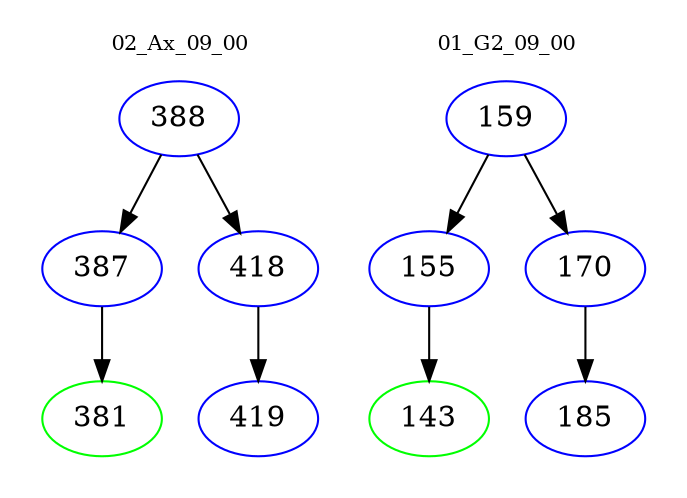 digraph{
subgraph cluster_0 {
color = white
label = "02_Ax_09_00";
fontsize=10;
T0_388 [label="388", color="blue"]
T0_388 -> T0_387 [color="black"]
T0_387 [label="387", color="blue"]
T0_387 -> T0_381 [color="black"]
T0_381 [label="381", color="green"]
T0_388 -> T0_418 [color="black"]
T0_418 [label="418", color="blue"]
T0_418 -> T0_419 [color="black"]
T0_419 [label="419", color="blue"]
}
subgraph cluster_1 {
color = white
label = "01_G2_09_00";
fontsize=10;
T1_159 [label="159", color="blue"]
T1_159 -> T1_155 [color="black"]
T1_155 [label="155", color="blue"]
T1_155 -> T1_143 [color="black"]
T1_143 [label="143", color="green"]
T1_159 -> T1_170 [color="black"]
T1_170 [label="170", color="blue"]
T1_170 -> T1_185 [color="black"]
T1_185 [label="185", color="blue"]
}
}
